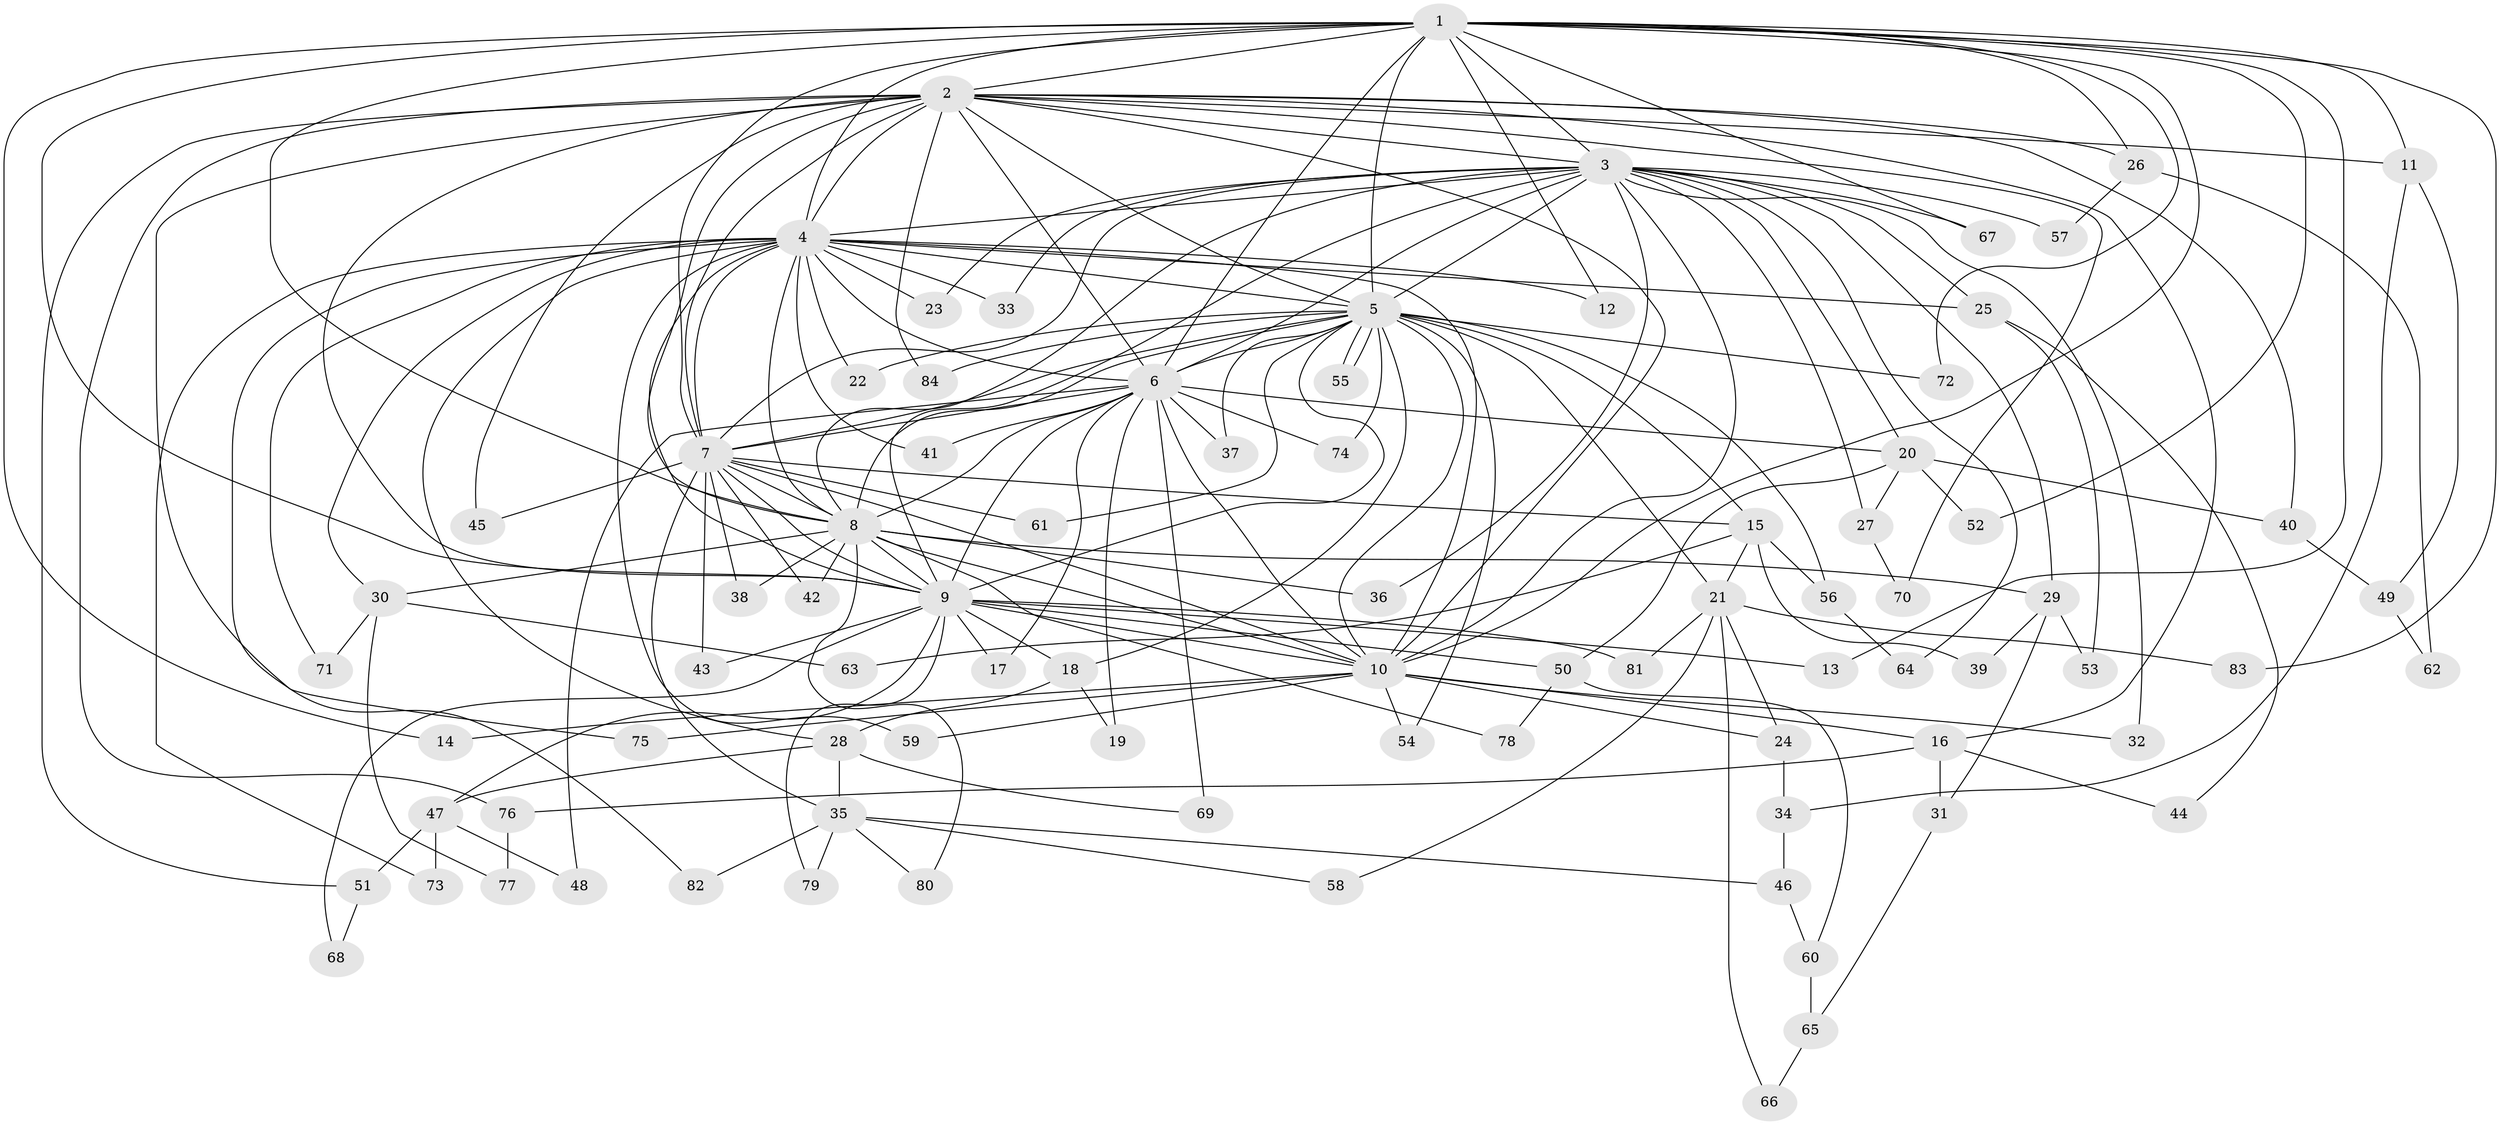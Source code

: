 // coarse degree distribution, {4: 0.13725490196078433, 15: 0.058823529411764705, 2: 0.3333333333333333, 17: 0.0196078431372549, 14: 0.0196078431372549, 5: 0.058823529411764705, 6: 0.058823529411764705, 16: 0.0392156862745098, 3: 0.17647058823529413, 12: 0.0196078431372549, 19: 0.0196078431372549, 1: 0.0196078431372549, 7: 0.0392156862745098}
// Generated by graph-tools (version 1.1) at 2025/36/03/04/25 23:36:19]
// undirected, 84 vertices, 193 edges
graph export_dot {
  node [color=gray90,style=filled];
  1;
  2;
  3;
  4;
  5;
  6;
  7;
  8;
  9;
  10;
  11;
  12;
  13;
  14;
  15;
  16;
  17;
  18;
  19;
  20;
  21;
  22;
  23;
  24;
  25;
  26;
  27;
  28;
  29;
  30;
  31;
  32;
  33;
  34;
  35;
  36;
  37;
  38;
  39;
  40;
  41;
  42;
  43;
  44;
  45;
  46;
  47;
  48;
  49;
  50;
  51;
  52;
  53;
  54;
  55;
  56;
  57;
  58;
  59;
  60;
  61;
  62;
  63;
  64;
  65;
  66;
  67;
  68;
  69;
  70;
  71;
  72;
  73;
  74;
  75;
  76;
  77;
  78;
  79;
  80;
  81;
  82;
  83;
  84;
  1 -- 2;
  1 -- 3;
  1 -- 4;
  1 -- 5;
  1 -- 6;
  1 -- 7;
  1 -- 8;
  1 -- 9;
  1 -- 10;
  1 -- 11;
  1 -- 12;
  1 -- 13;
  1 -- 14;
  1 -- 26;
  1 -- 52;
  1 -- 67;
  1 -- 72;
  1 -- 83;
  2 -- 3;
  2 -- 4;
  2 -- 5;
  2 -- 6;
  2 -- 7;
  2 -- 8;
  2 -- 9;
  2 -- 10;
  2 -- 11;
  2 -- 16;
  2 -- 26;
  2 -- 40;
  2 -- 45;
  2 -- 51;
  2 -- 70;
  2 -- 75;
  2 -- 76;
  2 -- 84;
  3 -- 4;
  3 -- 5;
  3 -- 6;
  3 -- 7;
  3 -- 8;
  3 -- 9;
  3 -- 10;
  3 -- 20;
  3 -- 23;
  3 -- 25;
  3 -- 27;
  3 -- 29;
  3 -- 32;
  3 -- 33;
  3 -- 36;
  3 -- 57;
  3 -- 64;
  3 -- 67;
  4 -- 5;
  4 -- 6;
  4 -- 7;
  4 -- 8;
  4 -- 9;
  4 -- 10;
  4 -- 12;
  4 -- 22;
  4 -- 23;
  4 -- 25;
  4 -- 28;
  4 -- 30;
  4 -- 33;
  4 -- 41;
  4 -- 59;
  4 -- 71;
  4 -- 73;
  4 -- 82;
  5 -- 6;
  5 -- 7;
  5 -- 8;
  5 -- 9;
  5 -- 10;
  5 -- 15;
  5 -- 18;
  5 -- 21;
  5 -- 22;
  5 -- 37;
  5 -- 54;
  5 -- 55;
  5 -- 55;
  5 -- 56;
  5 -- 61;
  5 -- 72;
  5 -- 74;
  5 -- 84;
  6 -- 7;
  6 -- 8;
  6 -- 9;
  6 -- 10;
  6 -- 17;
  6 -- 19;
  6 -- 20;
  6 -- 37;
  6 -- 41;
  6 -- 48;
  6 -- 69;
  6 -- 74;
  7 -- 8;
  7 -- 9;
  7 -- 10;
  7 -- 15;
  7 -- 35;
  7 -- 38;
  7 -- 42;
  7 -- 43;
  7 -- 45;
  7 -- 61;
  8 -- 9;
  8 -- 10;
  8 -- 29;
  8 -- 30;
  8 -- 36;
  8 -- 38;
  8 -- 42;
  8 -- 78;
  8 -- 80;
  9 -- 10;
  9 -- 13;
  9 -- 17;
  9 -- 18;
  9 -- 43;
  9 -- 47;
  9 -- 50;
  9 -- 68;
  9 -- 79;
  9 -- 81;
  10 -- 14;
  10 -- 16;
  10 -- 24;
  10 -- 32;
  10 -- 54;
  10 -- 59;
  10 -- 75;
  11 -- 34;
  11 -- 49;
  15 -- 21;
  15 -- 39;
  15 -- 56;
  15 -- 63;
  16 -- 31;
  16 -- 44;
  16 -- 76;
  18 -- 19;
  18 -- 28;
  20 -- 27;
  20 -- 40;
  20 -- 50;
  20 -- 52;
  21 -- 24;
  21 -- 58;
  21 -- 66;
  21 -- 81;
  21 -- 83;
  24 -- 34;
  25 -- 44;
  25 -- 53;
  26 -- 57;
  26 -- 62;
  27 -- 70;
  28 -- 35;
  28 -- 47;
  28 -- 69;
  29 -- 31;
  29 -- 39;
  29 -- 53;
  30 -- 63;
  30 -- 71;
  30 -- 77;
  31 -- 65;
  34 -- 46;
  35 -- 46;
  35 -- 58;
  35 -- 79;
  35 -- 80;
  35 -- 82;
  40 -- 49;
  46 -- 60;
  47 -- 48;
  47 -- 51;
  47 -- 73;
  49 -- 62;
  50 -- 60;
  50 -- 78;
  51 -- 68;
  56 -- 64;
  60 -- 65;
  65 -- 66;
  76 -- 77;
}
